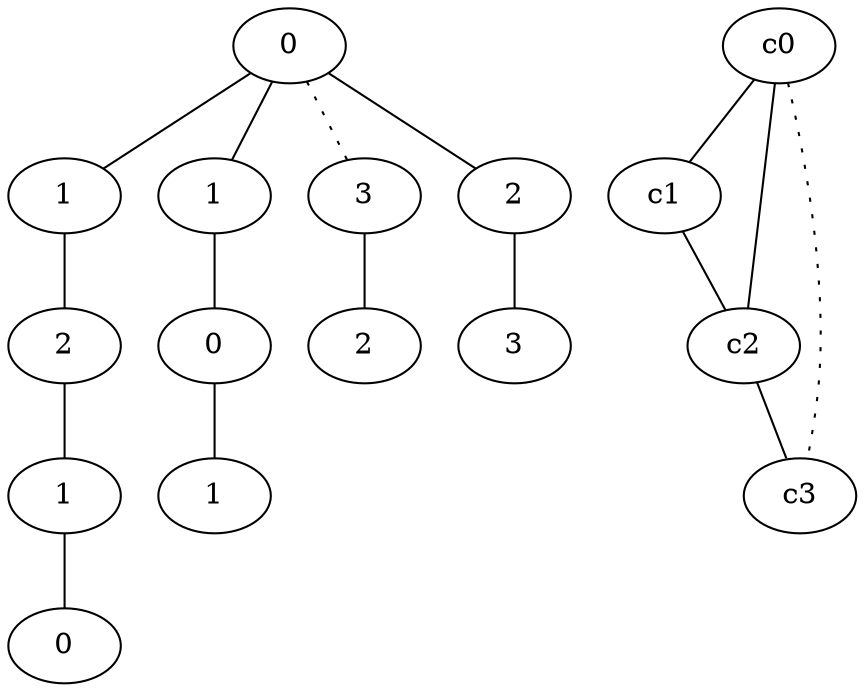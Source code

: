 graph {
a0[label=0];
a1[label=1];
a2[label=2];
a3[label=1];
a4[label=0];
a5[label=1];
a6[label=0];
a7[label=1];
a8[label=3];
a9[label=2];
a10[label=2];
a11[label=3];
a0 -- a1;
a0 -- a5;
a0 -- a8 [style=dotted];
a0 -- a10;
a1 -- a2;
a2 -- a3;
a3 -- a4;
a5 -- a6;
a6 -- a7;
a8 -- a9;
a10 -- a11;
c0 -- c1;
c0 -- c2;
c0 -- c3 [style=dotted];
c1 -- c2;
c2 -- c3;
}
